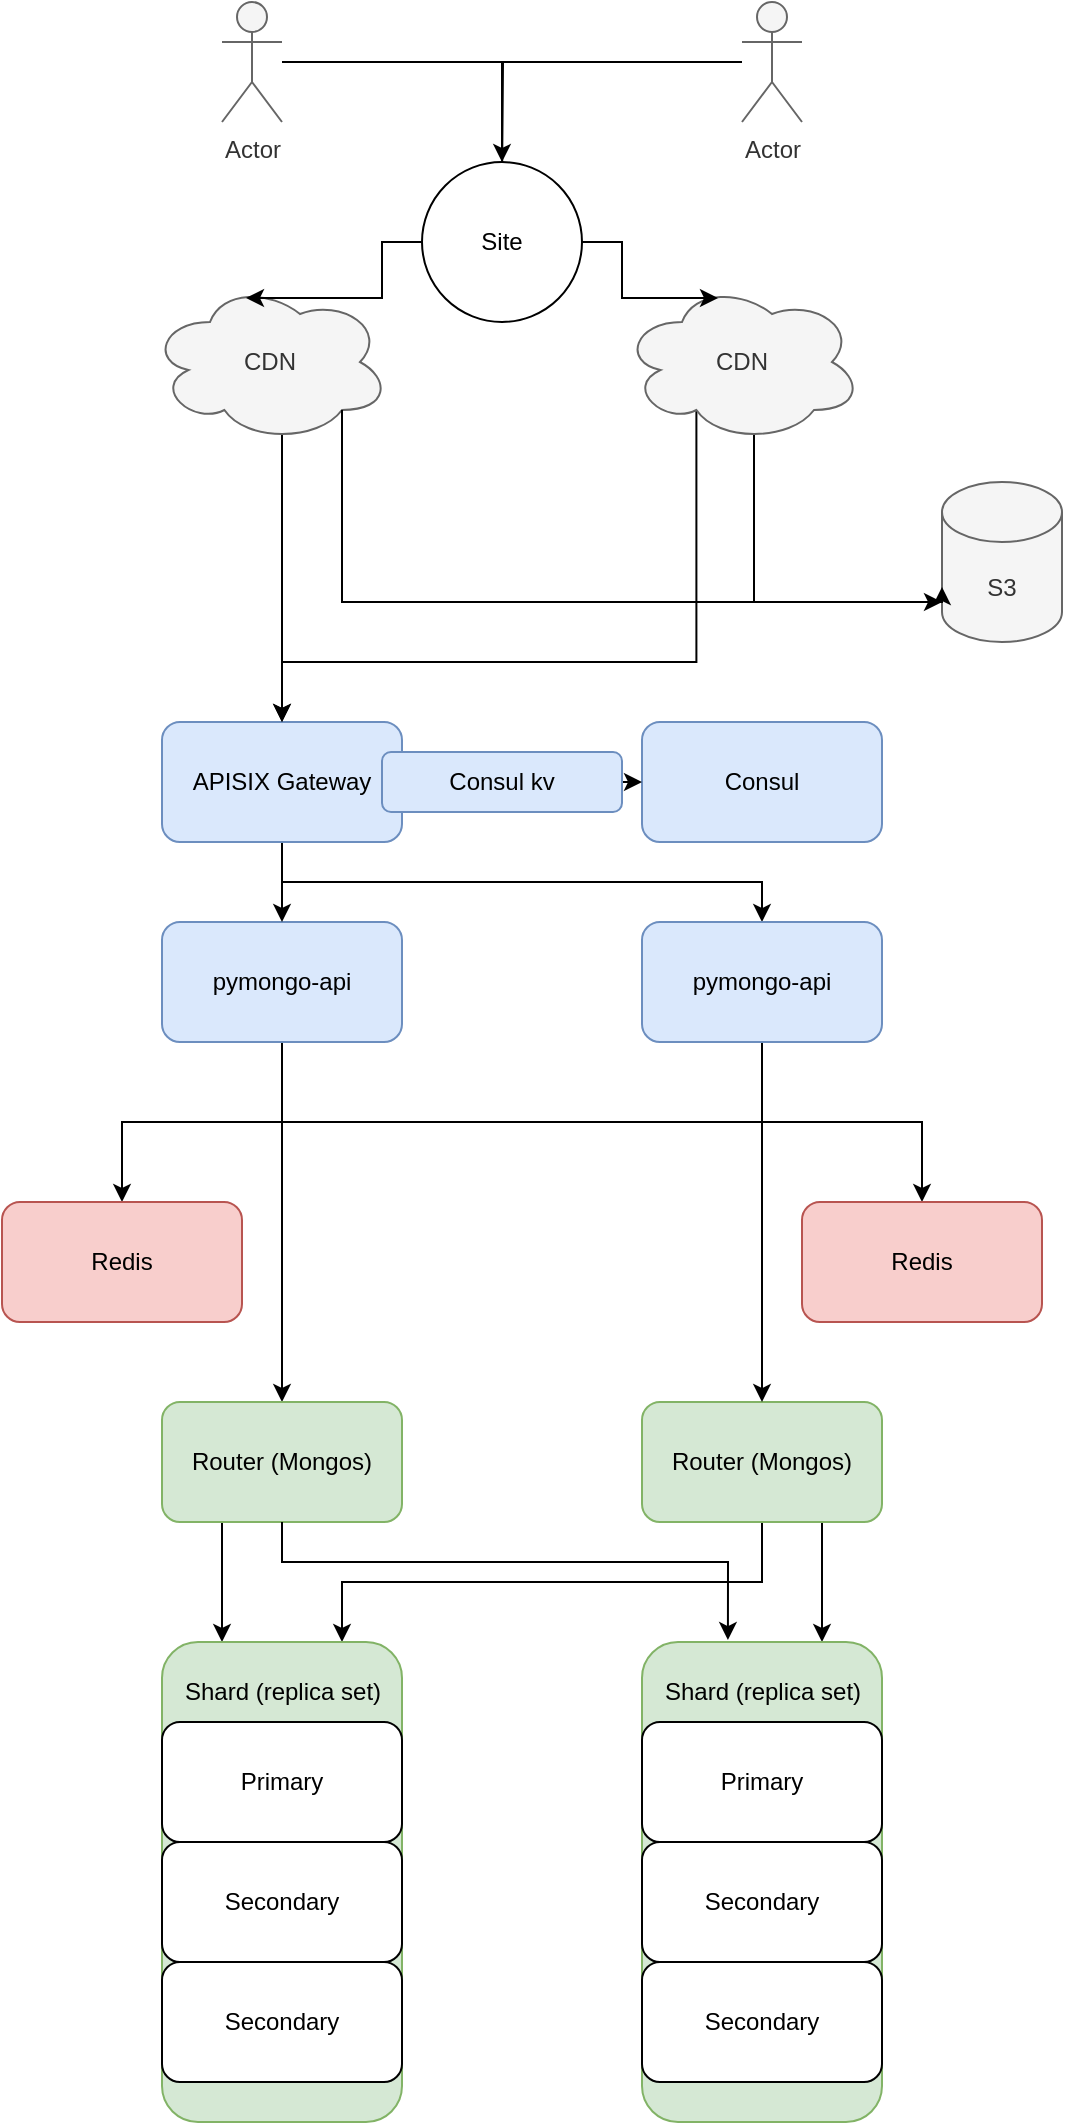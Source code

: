 <mxfile version="28.2.1">
  <diagram name="Page-1" id="-H_mtQnk-PTXWXPvYvuk">
    <mxGraphModel dx="1018" dy="1516" grid="1" gridSize="10" guides="1" tooltips="1" connect="1" arrows="1" fold="1" page="1" pageScale="1" pageWidth="1169" pageHeight="827" math="0" shadow="0">
      <root>
        <mxCell id="0" />
        <mxCell id="1" parent="0" />
        <mxCell id="VBauSYP-DP2ovIDYL1jZ-20" style="edgeStyle=orthogonalEdgeStyle;rounded=0;orthogonalLoop=1;jettySize=auto;html=1;exitX=0.5;exitY=1;exitDx=0;exitDy=0;entryX=0.5;entryY=0;entryDx=0;entryDy=0;" parent="1" source="zA23MoTUsTF4_91t8viU-3" target="VBauSYP-DP2ovIDYL1jZ-1" edge="1">
          <mxGeometry relative="1" as="geometry" />
        </mxCell>
        <mxCell id="VBauSYP-DP2ovIDYL1jZ-31" style="edgeStyle=orthogonalEdgeStyle;rounded=0;orthogonalLoop=1;jettySize=auto;html=1;exitX=0.5;exitY=1;exitDx=0;exitDy=0;" parent="1" source="zA23MoTUsTF4_91t8viU-3" target="VBauSYP-DP2ovIDYL1jZ-30" edge="1">
          <mxGeometry relative="1" as="geometry" />
        </mxCell>
        <mxCell id="VBauSYP-DP2ovIDYL1jZ-32" style="edgeStyle=orthogonalEdgeStyle;rounded=0;orthogonalLoop=1;jettySize=auto;html=1;exitX=0.5;exitY=1;exitDx=0;exitDy=0;entryX=0.5;entryY=0;entryDx=0;entryDy=0;" parent="1" source="zA23MoTUsTF4_91t8viU-3" target="VBauSYP-DP2ovIDYL1jZ-29" edge="1">
          <mxGeometry relative="1" as="geometry" />
        </mxCell>
        <mxCell id="zA23MoTUsTF4_91t8viU-3" value="pymongo-api" style="rounded=1;whiteSpace=wrap;html=1;fillColor=#dae8fc;strokeColor=#6c8ebf;" parent="1" vertex="1">
          <mxGeometry x="240" y="160" width="120" height="60" as="geometry" />
        </mxCell>
        <mxCell id="VBauSYP-DP2ovIDYL1jZ-27" style="edgeStyle=orthogonalEdgeStyle;rounded=0;orthogonalLoop=1;jettySize=auto;html=1;exitX=0.25;exitY=1;exitDx=0;exitDy=0;entryX=0.25;entryY=0;entryDx=0;entryDy=0;" parent="1" source="VBauSYP-DP2ovIDYL1jZ-1" target="VBauSYP-DP2ovIDYL1jZ-3" edge="1">
          <mxGeometry relative="1" as="geometry" />
        </mxCell>
        <mxCell id="VBauSYP-DP2ovIDYL1jZ-1" value="Router (Mongos)" style="rounded=1;whiteSpace=wrap;html=1;fillColor=#d5e8d4;strokeColor=#82b366;" parent="1" vertex="1">
          <mxGeometry x="240" y="400" width="120" height="60" as="geometry" />
        </mxCell>
        <mxCell id="VBauSYP-DP2ovIDYL1jZ-24" style="edgeStyle=orthogonalEdgeStyle;rounded=0;orthogonalLoop=1;jettySize=auto;html=1;exitX=0.5;exitY=1;exitDx=0;exitDy=0;entryX=0.75;entryY=0;entryDx=0;entryDy=0;" parent="1" source="VBauSYP-DP2ovIDYL1jZ-2" target="VBauSYP-DP2ovIDYL1jZ-3" edge="1">
          <mxGeometry relative="1" as="geometry" />
        </mxCell>
        <mxCell id="VBauSYP-DP2ovIDYL1jZ-26" style="edgeStyle=orthogonalEdgeStyle;rounded=0;orthogonalLoop=1;jettySize=auto;html=1;exitX=0.75;exitY=1;exitDx=0;exitDy=0;entryX=0.75;entryY=0;entryDx=0;entryDy=0;" parent="1" source="VBauSYP-DP2ovIDYL1jZ-2" target="VBauSYP-DP2ovIDYL1jZ-15" edge="1">
          <mxGeometry relative="1" as="geometry" />
        </mxCell>
        <mxCell id="VBauSYP-DP2ovIDYL1jZ-2" value="Router (Mongos)" style="rounded=1;whiteSpace=wrap;html=1;fillColor=#d5e8d4;strokeColor=#82b366;" parent="1" vertex="1">
          <mxGeometry x="480" y="400" width="120" height="60" as="geometry" />
        </mxCell>
        <mxCell id="VBauSYP-DP2ovIDYL1jZ-3" value="" style="rounded=1;whiteSpace=wrap;html=1;fillColor=#d5e8d4;strokeColor=#82b366;" parent="1" vertex="1">
          <mxGeometry x="240" y="520" width="120" height="240" as="geometry" />
        </mxCell>
        <mxCell id="VBauSYP-DP2ovIDYL1jZ-4" value="Shard (replica set)" style="text;html=1;align=center;verticalAlign=middle;resizable=0;points=[];autosize=1;strokeColor=none;fillColor=none;" parent="1" vertex="1">
          <mxGeometry x="240" y="530" width="120" height="30" as="geometry" />
        </mxCell>
        <mxCell id="VBauSYP-DP2ovIDYL1jZ-7" value="Primary" style="rounded=1;whiteSpace=wrap;html=1;" parent="1" vertex="1">
          <mxGeometry x="240" y="560" width="120" height="60" as="geometry" />
        </mxCell>
        <mxCell id="VBauSYP-DP2ovIDYL1jZ-8" value="Secondary" style="rounded=1;whiteSpace=wrap;html=1;" parent="1" vertex="1">
          <mxGeometry x="240" y="620" width="120" height="60" as="geometry" />
        </mxCell>
        <mxCell id="VBauSYP-DP2ovIDYL1jZ-9" value="Secondary" style="rounded=1;whiteSpace=wrap;html=1;" parent="1" vertex="1">
          <mxGeometry x="240" y="680" width="120" height="60" as="geometry" />
        </mxCell>
        <mxCell id="VBauSYP-DP2ovIDYL1jZ-15" value="" style="rounded=1;whiteSpace=wrap;html=1;fillColor=#d5e8d4;strokeColor=#82b366;" parent="1" vertex="1">
          <mxGeometry x="480" y="520" width="120" height="240" as="geometry" />
        </mxCell>
        <mxCell id="VBauSYP-DP2ovIDYL1jZ-16" value="Shard (replica set)" style="text;html=1;align=center;verticalAlign=middle;resizable=0;points=[];autosize=1;strokeColor=none;fillColor=none;" parent="1" vertex="1">
          <mxGeometry x="480" y="530" width="120" height="30" as="geometry" />
        </mxCell>
        <mxCell id="VBauSYP-DP2ovIDYL1jZ-17" value="Primary" style="rounded=1;whiteSpace=wrap;html=1;" parent="1" vertex="1">
          <mxGeometry x="480" y="560" width="120" height="60" as="geometry" />
        </mxCell>
        <mxCell id="VBauSYP-DP2ovIDYL1jZ-18" value="Secondary" style="rounded=1;whiteSpace=wrap;html=1;" parent="1" vertex="1">
          <mxGeometry x="480" y="620" width="120" height="60" as="geometry" />
        </mxCell>
        <mxCell id="VBauSYP-DP2ovIDYL1jZ-19" value="Secondary" style="rounded=1;whiteSpace=wrap;html=1;" parent="1" vertex="1">
          <mxGeometry x="480" y="680" width="120" height="60" as="geometry" />
        </mxCell>
        <mxCell id="VBauSYP-DP2ovIDYL1jZ-28" style="edgeStyle=orthogonalEdgeStyle;rounded=0;orthogonalLoop=1;jettySize=auto;html=1;exitX=0.5;exitY=1;exitDx=0;exitDy=0;entryX=0.358;entryY=-0.004;entryDx=0;entryDy=0;entryPerimeter=0;" parent="1" source="VBauSYP-DP2ovIDYL1jZ-1" target="VBauSYP-DP2ovIDYL1jZ-15" edge="1">
          <mxGeometry relative="1" as="geometry">
            <Array as="points">
              <mxPoint x="300" y="480" />
              <mxPoint x="523" y="480" />
            </Array>
          </mxGeometry>
        </mxCell>
        <mxCell id="VBauSYP-DP2ovIDYL1jZ-29" value="Redis" style="rounded=1;whiteSpace=wrap;html=1;fillColor=#f8cecc;strokeColor=#b85450;" parent="1" vertex="1">
          <mxGeometry x="560" y="300" width="120" height="60" as="geometry" />
        </mxCell>
        <mxCell id="VBauSYP-DP2ovIDYL1jZ-30" value="Redis" style="rounded=1;whiteSpace=wrap;html=1;fillColor=#f8cecc;strokeColor=#b85450;" parent="1" vertex="1">
          <mxGeometry x="160" y="300" width="120" height="60" as="geometry" />
        </mxCell>
        <mxCell id="eyYzzFbM6VOsixxzjfl4-9" style="edgeStyle=orthogonalEdgeStyle;rounded=0;orthogonalLoop=1;jettySize=auto;html=1;exitX=0.5;exitY=1;exitDx=0;exitDy=0;entryX=0.5;entryY=0;entryDx=0;entryDy=0;" parent="1" source="eyYzzFbM6VOsixxzjfl4-1" target="zA23MoTUsTF4_91t8viU-3" edge="1">
          <mxGeometry relative="1" as="geometry" />
        </mxCell>
        <mxCell id="eyYzzFbM6VOsixxzjfl4-10" style="edgeStyle=orthogonalEdgeStyle;rounded=0;orthogonalLoop=1;jettySize=auto;html=1;exitX=0.5;exitY=1;exitDx=0;exitDy=0;" parent="1" source="eyYzzFbM6VOsixxzjfl4-1" target="eyYzzFbM6VOsixxzjfl4-3" edge="1">
          <mxGeometry relative="1" as="geometry" />
        </mxCell>
        <mxCell id="eyYzzFbM6VOsixxzjfl4-1" value="APISIX Gateway" style="rounded=1;whiteSpace=wrap;html=1;fillColor=#dae8fc;strokeColor=#6c8ebf;" parent="1" vertex="1">
          <mxGeometry x="240" y="60" width="120" height="60" as="geometry" />
        </mxCell>
        <mxCell id="eyYzzFbM6VOsixxzjfl4-2" value="Consul" style="rounded=1;whiteSpace=wrap;html=1;fillColor=#dae8fc;strokeColor=#6c8ebf;" parent="1" vertex="1">
          <mxGeometry x="480" y="60" width="120" height="60" as="geometry" />
        </mxCell>
        <mxCell id="eyYzzFbM6VOsixxzjfl4-4" style="edgeStyle=orthogonalEdgeStyle;rounded=0;orthogonalLoop=1;jettySize=auto;html=1;exitX=0.5;exitY=1;exitDx=0;exitDy=0;" parent="1" source="eyYzzFbM6VOsixxzjfl4-3" target="VBauSYP-DP2ovIDYL1jZ-2" edge="1">
          <mxGeometry relative="1" as="geometry" />
        </mxCell>
        <mxCell id="eyYzzFbM6VOsixxzjfl4-3" value="pymongo-api" style="rounded=1;whiteSpace=wrap;html=1;fillColor=#dae8fc;strokeColor=#6c8ebf;" parent="1" vertex="1">
          <mxGeometry x="480" y="160" width="120" height="60" as="geometry" />
        </mxCell>
        <mxCell id="eyYzzFbM6VOsixxzjfl4-8" style="edgeStyle=orthogonalEdgeStyle;rounded=0;orthogonalLoop=1;jettySize=auto;html=1;exitX=1;exitY=0.5;exitDx=0;exitDy=0;entryX=0;entryY=0.5;entryDx=0;entryDy=0;" parent="1" source="eyYzzFbM6VOsixxzjfl4-7" target="eyYzzFbM6VOsixxzjfl4-2" edge="1">
          <mxGeometry relative="1" as="geometry" />
        </mxCell>
        <mxCell id="eyYzzFbM6VOsixxzjfl4-7" value="Consul kv" style="rounded=1;whiteSpace=wrap;html=1;fillColor=#dae8fc;strokeColor=#6c8ebf;" parent="1" vertex="1">
          <mxGeometry x="350" y="75" width="120" height="30" as="geometry" />
        </mxCell>
        <mxCell id="BCyGnQ5Lzk-wLSfwDTBe-6" style="edgeStyle=orthogonalEdgeStyle;rounded=0;orthogonalLoop=1;jettySize=auto;html=1;exitX=0.31;exitY=0.8;exitDx=0;exitDy=0;exitPerimeter=0;entryX=0.5;entryY=0;entryDx=0;entryDy=0;" edge="1" parent="1" source="BCyGnQ5Lzk-wLSfwDTBe-1" target="eyYzzFbM6VOsixxzjfl4-1">
          <mxGeometry relative="1" as="geometry">
            <Array as="points">
              <mxPoint x="507" y="30" />
              <mxPoint x="300" y="30" />
            </Array>
          </mxGeometry>
        </mxCell>
        <mxCell id="BCyGnQ5Lzk-wLSfwDTBe-10" style="edgeStyle=orthogonalEdgeStyle;rounded=0;orthogonalLoop=1;jettySize=auto;html=1;exitX=0.55;exitY=0.95;exitDx=0;exitDy=0;exitPerimeter=0;" edge="1" parent="1" source="BCyGnQ5Lzk-wLSfwDTBe-1">
          <mxGeometry relative="1" as="geometry">
            <mxPoint x="630" as="targetPoint" />
            <Array as="points">
              <mxPoint x="536" />
              <mxPoint x="630" />
            </Array>
          </mxGeometry>
        </mxCell>
        <mxCell id="BCyGnQ5Lzk-wLSfwDTBe-1" value="CDN" style="ellipse;shape=cloud;whiteSpace=wrap;html=1;fillColor=#f5f5f5;strokeColor=#666666;fontColor=#333333;" vertex="1" parent="1">
          <mxGeometry x="470" y="-160" width="120" height="80" as="geometry" />
        </mxCell>
        <mxCell id="BCyGnQ5Lzk-wLSfwDTBe-13" style="edgeStyle=orthogonalEdgeStyle;rounded=0;orthogonalLoop=1;jettySize=auto;html=1;" edge="1" parent="1" source="BCyGnQ5Lzk-wLSfwDTBe-2" target="BCyGnQ5Lzk-wLSfwDTBe-12">
          <mxGeometry relative="1" as="geometry" />
        </mxCell>
        <mxCell id="BCyGnQ5Lzk-wLSfwDTBe-2" value="Actor" style="shape=umlActor;verticalLabelPosition=bottom;verticalAlign=top;html=1;outlineConnect=0;fillColor=#f5f5f5;fontColor=#333333;strokeColor=#666666;" vertex="1" parent="1">
          <mxGeometry x="270" y="-300" width="30" height="60" as="geometry" />
        </mxCell>
        <mxCell id="BCyGnQ5Lzk-wLSfwDTBe-5" style="edgeStyle=orthogonalEdgeStyle;rounded=0;orthogonalLoop=1;jettySize=auto;html=1;exitX=0.55;exitY=0.95;exitDx=0;exitDy=0;exitPerimeter=0;entryX=0.5;entryY=0;entryDx=0;entryDy=0;" edge="1" parent="1" source="BCyGnQ5Lzk-wLSfwDTBe-4" target="eyYzzFbM6VOsixxzjfl4-1">
          <mxGeometry relative="1" as="geometry" />
        </mxCell>
        <mxCell id="BCyGnQ5Lzk-wLSfwDTBe-4" value="CDN" style="ellipse;shape=cloud;whiteSpace=wrap;html=1;fillColor=#f5f5f5;strokeColor=#666666;fontColor=#333333;" vertex="1" parent="1">
          <mxGeometry x="234" y="-160" width="120" height="80" as="geometry" />
        </mxCell>
        <mxCell id="BCyGnQ5Lzk-wLSfwDTBe-8" value="S3" style="shape=cylinder3;whiteSpace=wrap;html=1;boundedLbl=1;backgroundOutline=1;size=15;fillColor=#f5f5f5;fontColor=#333333;strokeColor=#666666;" vertex="1" parent="1">
          <mxGeometry x="630" y="-60" width="60" height="80" as="geometry" />
        </mxCell>
        <mxCell id="BCyGnQ5Lzk-wLSfwDTBe-9" style="edgeStyle=orthogonalEdgeStyle;rounded=0;orthogonalLoop=1;jettySize=auto;html=1;exitX=0.8;exitY=0.8;exitDx=0;exitDy=0;exitPerimeter=0;entryX=0;entryY=0;entryDx=0;entryDy=52.5;entryPerimeter=0;" edge="1" parent="1" source="BCyGnQ5Lzk-wLSfwDTBe-4" target="BCyGnQ5Lzk-wLSfwDTBe-8">
          <mxGeometry relative="1" as="geometry">
            <Array as="points">
              <mxPoint x="330" />
              <mxPoint x="630" />
            </Array>
          </mxGeometry>
        </mxCell>
        <mxCell id="BCyGnQ5Lzk-wLSfwDTBe-14" style="edgeStyle=orthogonalEdgeStyle;rounded=0;orthogonalLoop=1;jettySize=auto;html=1;" edge="1" parent="1" source="BCyGnQ5Lzk-wLSfwDTBe-11">
          <mxGeometry relative="1" as="geometry">
            <mxPoint x="410" y="-210" as="targetPoint" />
          </mxGeometry>
        </mxCell>
        <mxCell id="BCyGnQ5Lzk-wLSfwDTBe-11" value="Actor" style="shape=umlActor;verticalLabelPosition=bottom;verticalAlign=top;html=1;outlineConnect=0;fillColor=#f5f5f5;fontColor=#333333;strokeColor=#666666;" vertex="1" parent="1">
          <mxGeometry x="530" y="-300" width="30" height="60" as="geometry" />
        </mxCell>
        <mxCell id="BCyGnQ5Lzk-wLSfwDTBe-12" value="Site" style="ellipse;whiteSpace=wrap;html=1;aspect=fixed;" vertex="1" parent="1">
          <mxGeometry x="370" y="-220" width="80" height="80" as="geometry" />
        </mxCell>
        <mxCell id="BCyGnQ5Lzk-wLSfwDTBe-16" style="edgeStyle=orthogonalEdgeStyle;rounded=0;orthogonalLoop=1;jettySize=auto;html=1;exitX=0;exitY=0.5;exitDx=0;exitDy=0;entryX=0.4;entryY=0.1;entryDx=0;entryDy=0;entryPerimeter=0;" edge="1" parent="1" source="BCyGnQ5Lzk-wLSfwDTBe-12" target="BCyGnQ5Lzk-wLSfwDTBe-4">
          <mxGeometry relative="1" as="geometry" />
        </mxCell>
        <mxCell id="BCyGnQ5Lzk-wLSfwDTBe-17" style="edgeStyle=orthogonalEdgeStyle;rounded=0;orthogonalLoop=1;jettySize=auto;html=1;exitX=1;exitY=0.5;exitDx=0;exitDy=0;entryX=0.4;entryY=0.1;entryDx=0;entryDy=0;entryPerimeter=0;" edge="1" parent="1" source="BCyGnQ5Lzk-wLSfwDTBe-12" target="BCyGnQ5Lzk-wLSfwDTBe-1">
          <mxGeometry relative="1" as="geometry" />
        </mxCell>
      </root>
    </mxGraphModel>
  </diagram>
</mxfile>
